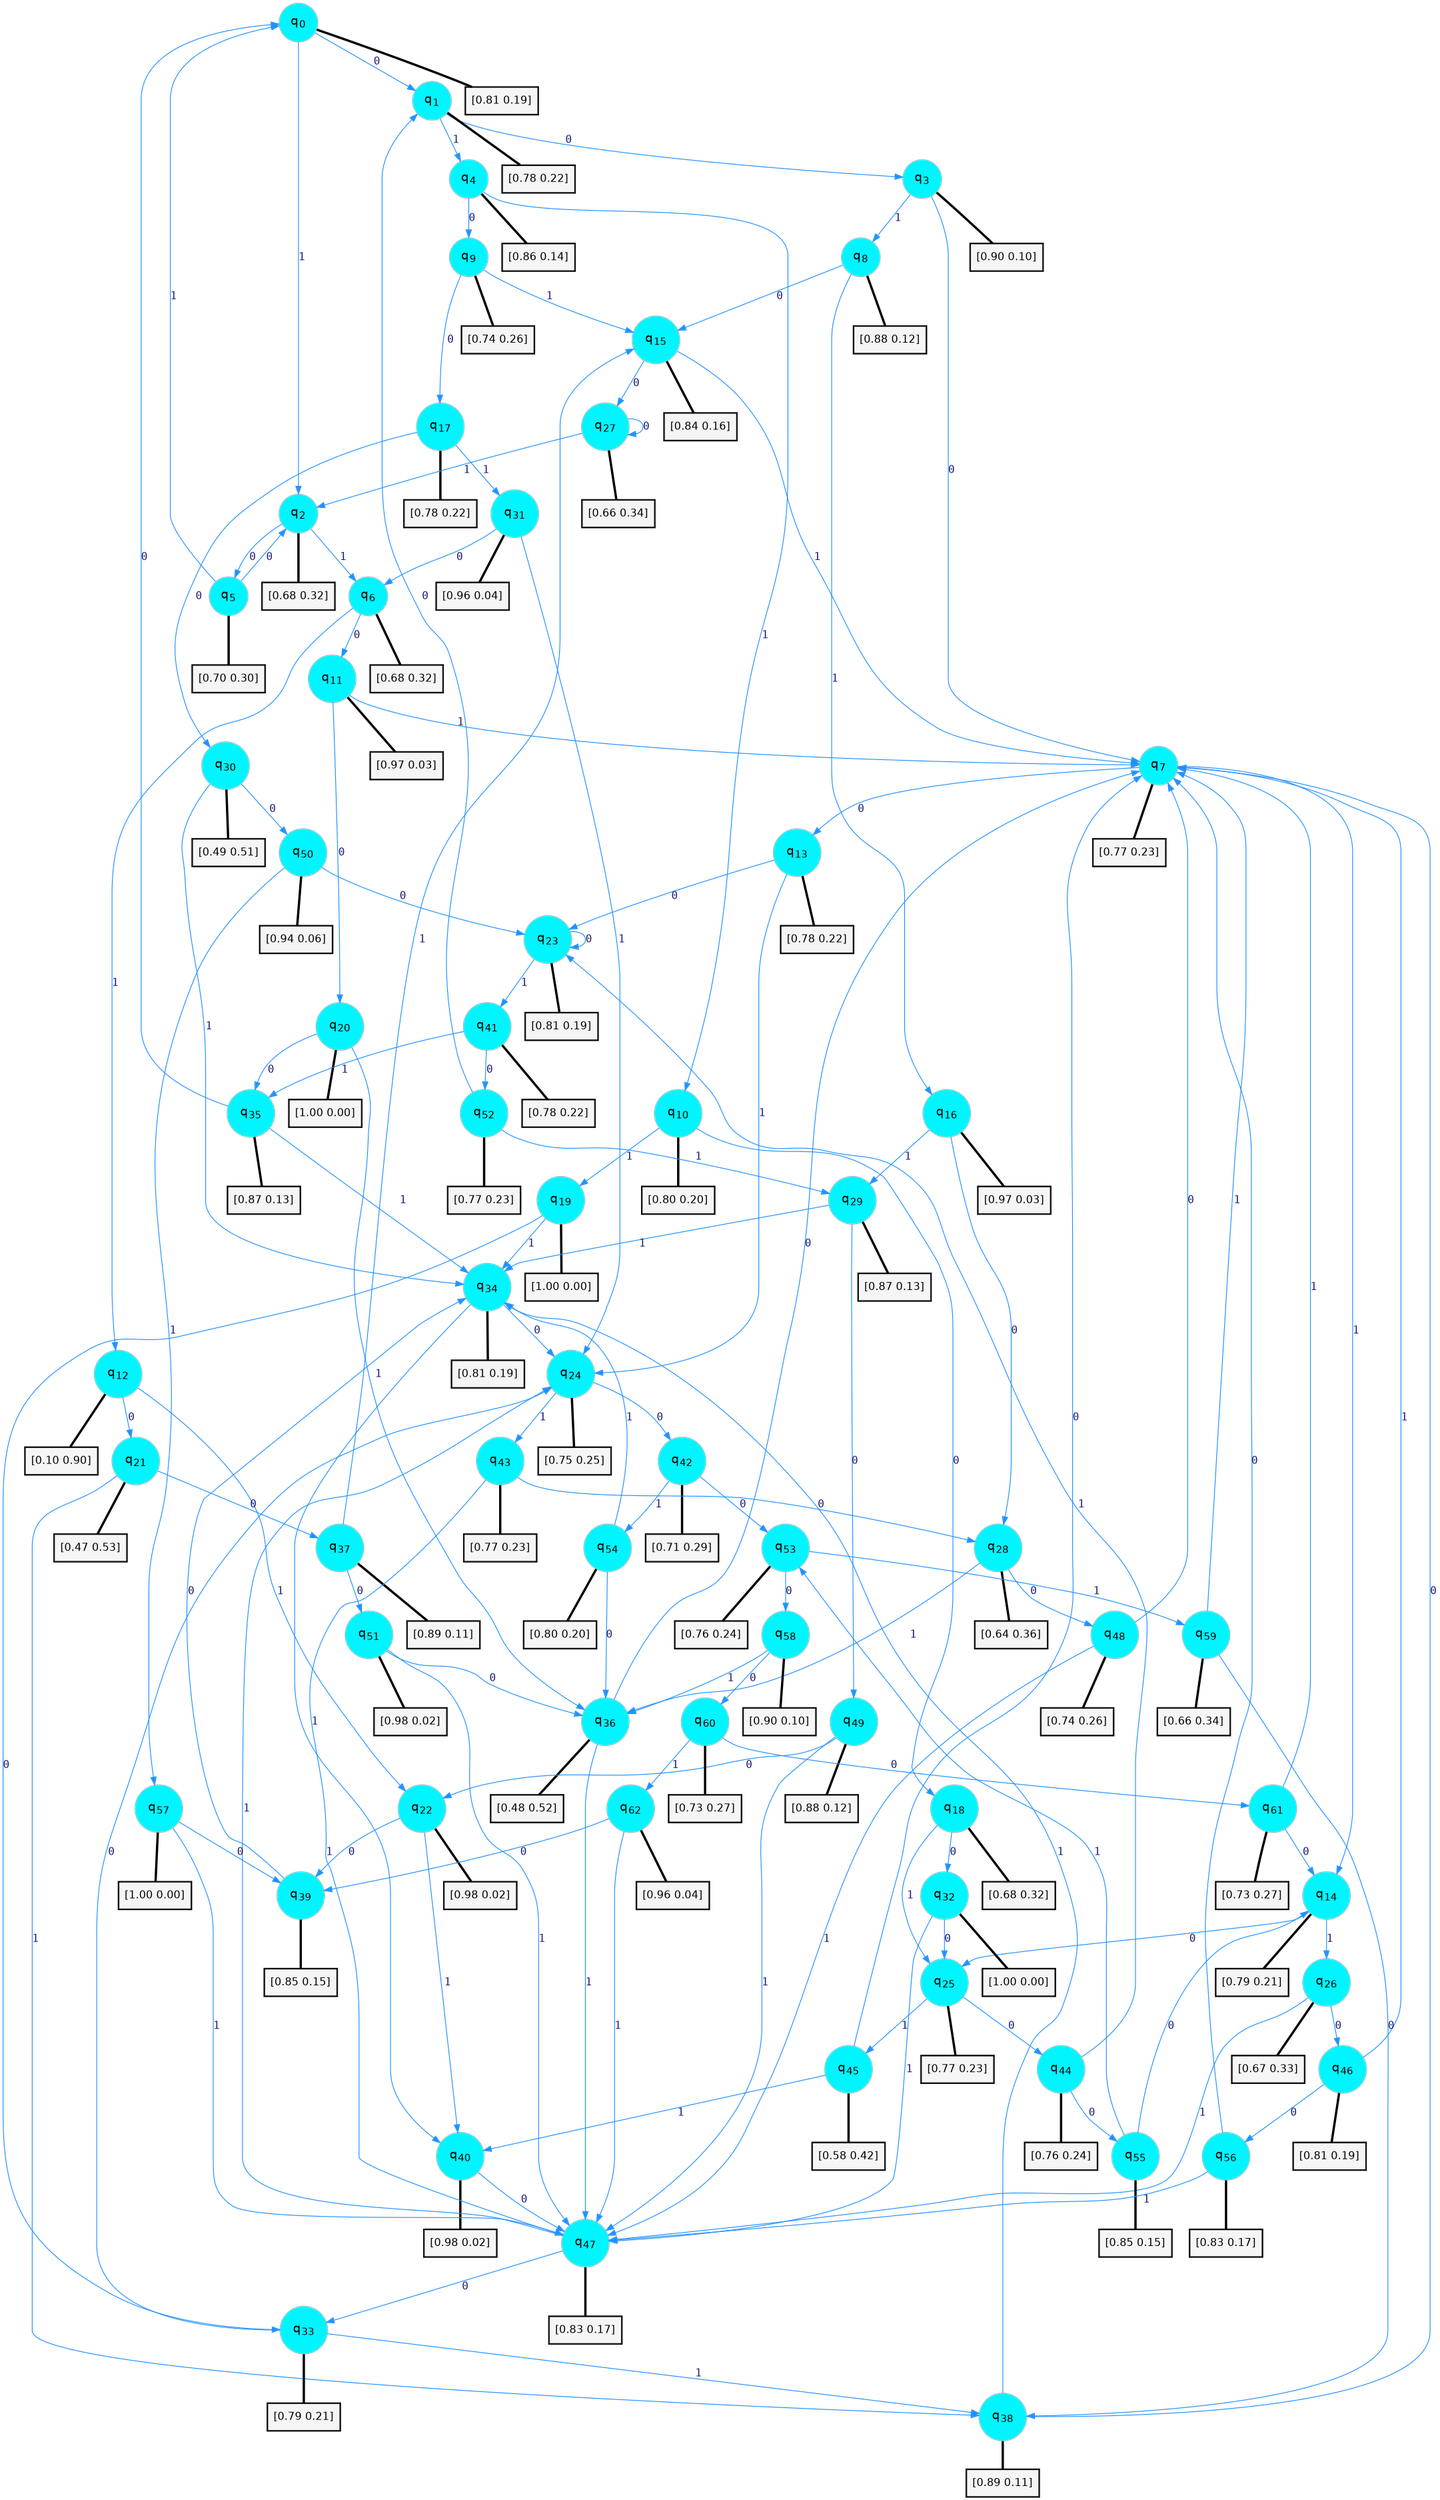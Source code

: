 digraph G {
graph [
bgcolor=transparent, dpi=300, rankdir=TD, size="40,25"];
node [
color=gray, fillcolor=turquoise1, fontcolor=black, fontname=Helvetica, fontsize=16, fontweight=bold, shape=circle, style=filled];
edge [
arrowsize=1, color=dodgerblue1, fontcolor=midnightblue, fontname=courier, fontweight=bold, penwidth=1, style=solid, weight=20];
0[label=<q<SUB>0</SUB>>];
1[label=<q<SUB>1</SUB>>];
2[label=<q<SUB>2</SUB>>];
3[label=<q<SUB>3</SUB>>];
4[label=<q<SUB>4</SUB>>];
5[label=<q<SUB>5</SUB>>];
6[label=<q<SUB>6</SUB>>];
7[label=<q<SUB>7</SUB>>];
8[label=<q<SUB>8</SUB>>];
9[label=<q<SUB>9</SUB>>];
10[label=<q<SUB>10</SUB>>];
11[label=<q<SUB>11</SUB>>];
12[label=<q<SUB>12</SUB>>];
13[label=<q<SUB>13</SUB>>];
14[label=<q<SUB>14</SUB>>];
15[label=<q<SUB>15</SUB>>];
16[label=<q<SUB>16</SUB>>];
17[label=<q<SUB>17</SUB>>];
18[label=<q<SUB>18</SUB>>];
19[label=<q<SUB>19</SUB>>];
20[label=<q<SUB>20</SUB>>];
21[label=<q<SUB>21</SUB>>];
22[label=<q<SUB>22</SUB>>];
23[label=<q<SUB>23</SUB>>];
24[label=<q<SUB>24</SUB>>];
25[label=<q<SUB>25</SUB>>];
26[label=<q<SUB>26</SUB>>];
27[label=<q<SUB>27</SUB>>];
28[label=<q<SUB>28</SUB>>];
29[label=<q<SUB>29</SUB>>];
30[label=<q<SUB>30</SUB>>];
31[label=<q<SUB>31</SUB>>];
32[label=<q<SUB>32</SUB>>];
33[label=<q<SUB>33</SUB>>];
34[label=<q<SUB>34</SUB>>];
35[label=<q<SUB>35</SUB>>];
36[label=<q<SUB>36</SUB>>];
37[label=<q<SUB>37</SUB>>];
38[label=<q<SUB>38</SUB>>];
39[label=<q<SUB>39</SUB>>];
40[label=<q<SUB>40</SUB>>];
41[label=<q<SUB>41</SUB>>];
42[label=<q<SUB>42</SUB>>];
43[label=<q<SUB>43</SUB>>];
44[label=<q<SUB>44</SUB>>];
45[label=<q<SUB>45</SUB>>];
46[label=<q<SUB>46</SUB>>];
47[label=<q<SUB>47</SUB>>];
48[label=<q<SUB>48</SUB>>];
49[label=<q<SUB>49</SUB>>];
50[label=<q<SUB>50</SUB>>];
51[label=<q<SUB>51</SUB>>];
52[label=<q<SUB>52</SUB>>];
53[label=<q<SUB>53</SUB>>];
54[label=<q<SUB>54</SUB>>];
55[label=<q<SUB>55</SUB>>];
56[label=<q<SUB>56</SUB>>];
57[label=<q<SUB>57</SUB>>];
58[label=<q<SUB>58</SUB>>];
59[label=<q<SUB>59</SUB>>];
60[label=<q<SUB>60</SUB>>];
61[label=<q<SUB>61</SUB>>];
62[label=<q<SUB>62</SUB>>];
63[label="[0.81 0.19]", shape=box,fontcolor=black, fontname=Helvetica, fontsize=14, penwidth=2, fillcolor=whitesmoke,color=black];
64[label="[0.78 0.22]", shape=box,fontcolor=black, fontname=Helvetica, fontsize=14, penwidth=2, fillcolor=whitesmoke,color=black];
65[label="[0.68 0.32]", shape=box,fontcolor=black, fontname=Helvetica, fontsize=14, penwidth=2, fillcolor=whitesmoke,color=black];
66[label="[0.90 0.10]", shape=box,fontcolor=black, fontname=Helvetica, fontsize=14, penwidth=2, fillcolor=whitesmoke,color=black];
67[label="[0.86 0.14]", shape=box,fontcolor=black, fontname=Helvetica, fontsize=14, penwidth=2, fillcolor=whitesmoke,color=black];
68[label="[0.70 0.30]", shape=box,fontcolor=black, fontname=Helvetica, fontsize=14, penwidth=2, fillcolor=whitesmoke,color=black];
69[label="[0.68 0.32]", shape=box,fontcolor=black, fontname=Helvetica, fontsize=14, penwidth=2, fillcolor=whitesmoke,color=black];
70[label="[0.77 0.23]", shape=box,fontcolor=black, fontname=Helvetica, fontsize=14, penwidth=2, fillcolor=whitesmoke,color=black];
71[label="[0.88 0.12]", shape=box,fontcolor=black, fontname=Helvetica, fontsize=14, penwidth=2, fillcolor=whitesmoke,color=black];
72[label="[0.74 0.26]", shape=box,fontcolor=black, fontname=Helvetica, fontsize=14, penwidth=2, fillcolor=whitesmoke,color=black];
73[label="[0.80 0.20]", shape=box,fontcolor=black, fontname=Helvetica, fontsize=14, penwidth=2, fillcolor=whitesmoke,color=black];
74[label="[0.97 0.03]", shape=box,fontcolor=black, fontname=Helvetica, fontsize=14, penwidth=2, fillcolor=whitesmoke,color=black];
75[label="[0.10 0.90]", shape=box,fontcolor=black, fontname=Helvetica, fontsize=14, penwidth=2, fillcolor=whitesmoke,color=black];
76[label="[0.78 0.22]", shape=box,fontcolor=black, fontname=Helvetica, fontsize=14, penwidth=2, fillcolor=whitesmoke,color=black];
77[label="[0.79 0.21]", shape=box,fontcolor=black, fontname=Helvetica, fontsize=14, penwidth=2, fillcolor=whitesmoke,color=black];
78[label="[0.84 0.16]", shape=box,fontcolor=black, fontname=Helvetica, fontsize=14, penwidth=2, fillcolor=whitesmoke,color=black];
79[label="[0.97 0.03]", shape=box,fontcolor=black, fontname=Helvetica, fontsize=14, penwidth=2, fillcolor=whitesmoke,color=black];
80[label="[0.78 0.22]", shape=box,fontcolor=black, fontname=Helvetica, fontsize=14, penwidth=2, fillcolor=whitesmoke,color=black];
81[label="[0.68 0.32]", shape=box,fontcolor=black, fontname=Helvetica, fontsize=14, penwidth=2, fillcolor=whitesmoke,color=black];
82[label="[1.00 0.00]", shape=box,fontcolor=black, fontname=Helvetica, fontsize=14, penwidth=2, fillcolor=whitesmoke,color=black];
83[label="[1.00 0.00]", shape=box,fontcolor=black, fontname=Helvetica, fontsize=14, penwidth=2, fillcolor=whitesmoke,color=black];
84[label="[0.47 0.53]", shape=box,fontcolor=black, fontname=Helvetica, fontsize=14, penwidth=2, fillcolor=whitesmoke,color=black];
85[label="[0.98 0.02]", shape=box,fontcolor=black, fontname=Helvetica, fontsize=14, penwidth=2, fillcolor=whitesmoke,color=black];
86[label="[0.81 0.19]", shape=box,fontcolor=black, fontname=Helvetica, fontsize=14, penwidth=2, fillcolor=whitesmoke,color=black];
87[label="[0.75 0.25]", shape=box,fontcolor=black, fontname=Helvetica, fontsize=14, penwidth=2, fillcolor=whitesmoke,color=black];
88[label="[0.77 0.23]", shape=box,fontcolor=black, fontname=Helvetica, fontsize=14, penwidth=2, fillcolor=whitesmoke,color=black];
89[label="[0.67 0.33]", shape=box,fontcolor=black, fontname=Helvetica, fontsize=14, penwidth=2, fillcolor=whitesmoke,color=black];
90[label="[0.66 0.34]", shape=box,fontcolor=black, fontname=Helvetica, fontsize=14, penwidth=2, fillcolor=whitesmoke,color=black];
91[label="[0.64 0.36]", shape=box,fontcolor=black, fontname=Helvetica, fontsize=14, penwidth=2, fillcolor=whitesmoke,color=black];
92[label="[0.87 0.13]", shape=box,fontcolor=black, fontname=Helvetica, fontsize=14, penwidth=2, fillcolor=whitesmoke,color=black];
93[label="[0.49 0.51]", shape=box,fontcolor=black, fontname=Helvetica, fontsize=14, penwidth=2, fillcolor=whitesmoke,color=black];
94[label="[0.96 0.04]", shape=box,fontcolor=black, fontname=Helvetica, fontsize=14, penwidth=2, fillcolor=whitesmoke,color=black];
95[label="[1.00 0.00]", shape=box,fontcolor=black, fontname=Helvetica, fontsize=14, penwidth=2, fillcolor=whitesmoke,color=black];
96[label="[0.79 0.21]", shape=box,fontcolor=black, fontname=Helvetica, fontsize=14, penwidth=2, fillcolor=whitesmoke,color=black];
97[label="[0.81 0.19]", shape=box,fontcolor=black, fontname=Helvetica, fontsize=14, penwidth=2, fillcolor=whitesmoke,color=black];
98[label="[0.87 0.13]", shape=box,fontcolor=black, fontname=Helvetica, fontsize=14, penwidth=2, fillcolor=whitesmoke,color=black];
99[label="[0.48 0.52]", shape=box,fontcolor=black, fontname=Helvetica, fontsize=14, penwidth=2, fillcolor=whitesmoke,color=black];
100[label="[0.89 0.11]", shape=box,fontcolor=black, fontname=Helvetica, fontsize=14, penwidth=2, fillcolor=whitesmoke,color=black];
101[label="[0.89 0.11]", shape=box,fontcolor=black, fontname=Helvetica, fontsize=14, penwidth=2, fillcolor=whitesmoke,color=black];
102[label="[0.85 0.15]", shape=box,fontcolor=black, fontname=Helvetica, fontsize=14, penwidth=2, fillcolor=whitesmoke,color=black];
103[label="[0.98 0.02]", shape=box,fontcolor=black, fontname=Helvetica, fontsize=14, penwidth=2, fillcolor=whitesmoke,color=black];
104[label="[0.78 0.22]", shape=box,fontcolor=black, fontname=Helvetica, fontsize=14, penwidth=2, fillcolor=whitesmoke,color=black];
105[label="[0.71 0.29]", shape=box,fontcolor=black, fontname=Helvetica, fontsize=14, penwidth=2, fillcolor=whitesmoke,color=black];
106[label="[0.77 0.23]", shape=box,fontcolor=black, fontname=Helvetica, fontsize=14, penwidth=2, fillcolor=whitesmoke,color=black];
107[label="[0.76 0.24]", shape=box,fontcolor=black, fontname=Helvetica, fontsize=14, penwidth=2, fillcolor=whitesmoke,color=black];
108[label="[0.58 0.42]", shape=box,fontcolor=black, fontname=Helvetica, fontsize=14, penwidth=2, fillcolor=whitesmoke,color=black];
109[label="[0.81 0.19]", shape=box,fontcolor=black, fontname=Helvetica, fontsize=14, penwidth=2, fillcolor=whitesmoke,color=black];
110[label="[0.83 0.17]", shape=box,fontcolor=black, fontname=Helvetica, fontsize=14, penwidth=2, fillcolor=whitesmoke,color=black];
111[label="[0.74 0.26]", shape=box,fontcolor=black, fontname=Helvetica, fontsize=14, penwidth=2, fillcolor=whitesmoke,color=black];
112[label="[0.88 0.12]", shape=box,fontcolor=black, fontname=Helvetica, fontsize=14, penwidth=2, fillcolor=whitesmoke,color=black];
113[label="[0.94 0.06]", shape=box,fontcolor=black, fontname=Helvetica, fontsize=14, penwidth=2, fillcolor=whitesmoke,color=black];
114[label="[0.98 0.02]", shape=box,fontcolor=black, fontname=Helvetica, fontsize=14, penwidth=2, fillcolor=whitesmoke,color=black];
115[label="[0.77 0.23]", shape=box,fontcolor=black, fontname=Helvetica, fontsize=14, penwidth=2, fillcolor=whitesmoke,color=black];
116[label="[0.76 0.24]", shape=box,fontcolor=black, fontname=Helvetica, fontsize=14, penwidth=2, fillcolor=whitesmoke,color=black];
117[label="[0.80 0.20]", shape=box,fontcolor=black, fontname=Helvetica, fontsize=14, penwidth=2, fillcolor=whitesmoke,color=black];
118[label="[0.85 0.15]", shape=box,fontcolor=black, fontname=Helvetica, fontsize=14, penwidth=2, fillcolor=whitesmoke,color=black];
119[label="[0.83 0.17]", shape=box,fontcolor=black, fontname=Helvetica, fontsize=14, penwidth=2, fillcolor=whitesmoke,color=black];
120[label="[1.00 0.00]", shape=box,fontcolor=black, fontname=Helvetica, fontsize=14, penwidth=2, fillcolor=whitesmoke,color=black];
121[label="[0.90 0.10]", shape=box,fontcolor=black, fontname=Helvetica, fontsize=14, penwidth=2, fillcolor=whitesmoke,color=black];
122[label="[0.66 0.34]", shape=box,fontcolor=black, fontname=Helvetica, fontsize=14, penwidth=2, fillcolor=whitesmoke,color=black];
123[label="[0.73 0.27]", shape=box,fontcolor=black, fontname=Helvetica, fontsize=14, penwidth=2, fillcolor=whitesmoke,color=black];
124[label="[0.73 0.27]", shape=box,fontcolor=black, fontname=Helvetica, fontsize=14, penwidth=2, fillcolor=whitesmoke,color=black];
125[label="[0.96 0.04]", shape=box,fontcolor=black, fontname=Helvetica, fontsize=14, penwidth=2, fillcolor=whitesmoke,color=black];
0->1 [label=0];
0->2 [label=1];
0->63 [arrowhead=none, penwidth=3,color=black];
1->3 [label=0];
1->4 [label=1];
1->64 [arrowhead=none, penwidth=3,color=black];
2->5 [label=0];
2->6 [label=1];
2->65 [arrowhead=none, penwidth=3,color=black];
3->7 [label=0];
3->8 [label=1];
3->66 [arrowhead=none, penwidth=3,color=black];
4->9 [label=0];
4->10 [label=1];
4->67 [arrowhead=none, penwidth=3,color=black];
5->2 [label=0];
5->0 [label=1];
5->68 [arrowhead=none, penwidth=3,color=black];
6->11 [label=0];
6->12 [label=1];
6->69 [arrowhead=none, penwidth=3,color=black];
7->13 [label=0];
7->14 [label=1];
7->70 [arrowhead=none, penwidth=3,color=black];
8->15 [label=0];
8->16 [label=1];
8->71 [arrowhead=none, penwidth=3,color=black];
9->17 [label=0];
9->15 [label=1];
9->72 [arrowhead=none, penwidth=3,color=black];
10->18 [label=0];
10->19 [label=1];
10->73 [arrowhead=none, penwidth=3,color=black];
11->20 [label=0];
11->7 [label=1];
11->74 [arrowhead=none, penwidth=3,color=black];
12->21 [label=0];
12->22 [label=1];
12->75 [arrowhead=none, penwidth=3,color=black];
13->23 [label=0];
13->24 [label=1];
13->76 [arrowhead=none, penwidth=3,color=black];
14->25 [label=0];
14->26 [label=1];
14->77 [arrowhead=none, penwidth=3,color=black];
15->27 [label=0];
15->7 [label=1];
15->78 [arrowhead=none, penwidth=3,color=black];
16->28 [label=0];
16->29 [label=1];
16->79 [arrowhead=none, penwidth=3,color=black];
17->30 [label=0];
17->31 [label=1];
17->80 [arrowhead=none, penwidth=3,color=black];
18->32 [label=0];
18->25 [label=1];
18->81 [arrowhead=none, penwidth=3,color=black];
19->33 [label=0];
19->34 [label=1];
19->82 [arrowhead=none, penwidth=3,color=black];
20->35 [label=0];
20->36 [label=1];
20->83 [arrowhead=none, penwidth=3,color=black];
21->37 [label=0];
21->38 [label=1];
21->84 [arrowhead=none, penwidth=3,color=black];
22->39 [label=0];
22->40 [label=1];
22->85 [arrowhead=none, penwidth=3,color=black];
23->23 [label=0];
23->41 [label=1];
23->86 [arrowhead=none, penwidth=3,color=black];
24->42 [label=0];
24->43 [label=1];
24->87 [arrowhead=none, penwidth=3,color=black];
25->44 [label=0];
25->45 [label=1];
25->88 [arrowhead=none, penwidth=3,color=black];
26->46 [label=0];
26->47 [label=1];
26->89 [arrowhead=none, penwidth=3,color=black];
27->27 [label=0];
27->2 [label=1];
27->90 [arrowhead=none, penwidth=3,color=black];
28->48 [label=0];
28->36 [label=1];
28->91 [arrowhead=none, penwidth=3,color=black];
29->49 [label=0];
29->34 [label=1];
29->92 [arrowhead=none, penwidth=3,color=black];
30->50 [label=0];
30->34 [label=1];
30->93 [arrowhead=none, penwidth=3,color=black];
31->6 [label=0];
31->24 [label=1];
31->94 [arrowhead=none, penwidth=3,color=black];
32->25 [label=0];
32->47 [label=1];
32->95 [arrowhead=none, penwidth=3,color=black];
33->24 [label=0];
33->38 [label=1];
33->96 [arrowhead=none, penwidth=3,color=black];
34->24 [label=0];
34->40 [label=1];
34->97 [arrowhead=none, penwidth=3,color=black];
35->0 [label=0];
35->34 [label=1];
35->98 [arrowhead=none, penwidth=3,color=black];
36->7 [label=0];
36->47 [label=1];
36->99 [arrowhead=none, penwidth=3,color=black];
37->51 [label=0];
37->15 [label=1];
37->100 [arrowhead=none, penwidth=3,color=black];
38->7 [label=0];
38->34 [label=1];
38->101 [arrowhead=none, penwidth=3,color=black];
39->34 [label=0];
39->102 [arrowhead=none, penwidth=3,color=black];
40->47 [label=0];
40->103 [arrowhead=none, penwidth=3,color=black];
41->52 [label=0];
41->35 [label=1];
41->104 [arrowhead=none, penwidth=3,color=black];
42->53 [label=0];
42->54 [label=1];
42->105 [arrowhead=none, penwidth=3,color=black];
43->28 [label=0];
43->47 [label=1];
43->106 [arrowhead=none, penwidth=3,color=black];
44->55 [label=0];
44->23 [label=1];
44->107 [arrowhead=none, penwidth=3,color=black];
45->7 [label=0];
45->40 [label=1];
45->108 [arrowhead=none, penwidth=3,color=black];
46->56 [label=0];
46->7 [label=1];
46->109 [arrowhead=none, penwidth=3,color=black];
47->33 [label=0];
47->24 [label=1];
47->110 [arrowhead=none, penwidth=3,color=black];
48->7 [label=0];
48->47 [label=1];
48->111 [arrowhead=none, penwidth=3,color=black];
49->22 [label=0];
49->47 [label=1];
49->112 [arrowhead=none, penwidth=3,color=black];
50->23 [label=0];
50->57 [label=1];
50->113 [arrowhead=none, penwidth=3,color=black];
51->36 [label=0];
51->47 [label=1];
51->114 [arrowhead=none, penwidth=3,color=black];
52->1 [label=0];
52->29 [label=1];
52->115 [arrowhead=none, penwidth=3,color=black];
53->58 [label=0];
53->59 [label=1];
53->116 [arrowhead=none, penwidth=3,color=black];
54->36 [label=0];
54->34 [label=1];
54->117 [arrowhead=none, penwidth=3,color=black];
55->14 [label=0];
55->53 [label=1];
55->118 [arrowhead=none, penwidth=3,color=black];
56->7 [label=0];
56->47 [label=1];
56->119 [arrowhead=none, penwidth=3,color=black];
57->39 [label=0];
57->47 [label=1];
57->120 [arrowhead=none, penwidth=3,color=black];
58->60 [label=0];
58->36 [label=1];
58->121 [arrowhead=none, penwidth=3,color=black];
59->38 [label=0];
59->7 [label=1];
59->122 [arrowhead=none, penwidth=3,color=black];
60->61 [label=0];
60->62 [label=1];
60->123 [arrowhead=none, penwidth=3,color=black];
61->14 [label=0];
61->7 [label=1];
61->124 [arrowhead=none, penwidth=3,color=black];
62->39 [label=0];
62->47 [label=1];
62->125 [arrowhead=none, penwidth=3,color=black];
}
